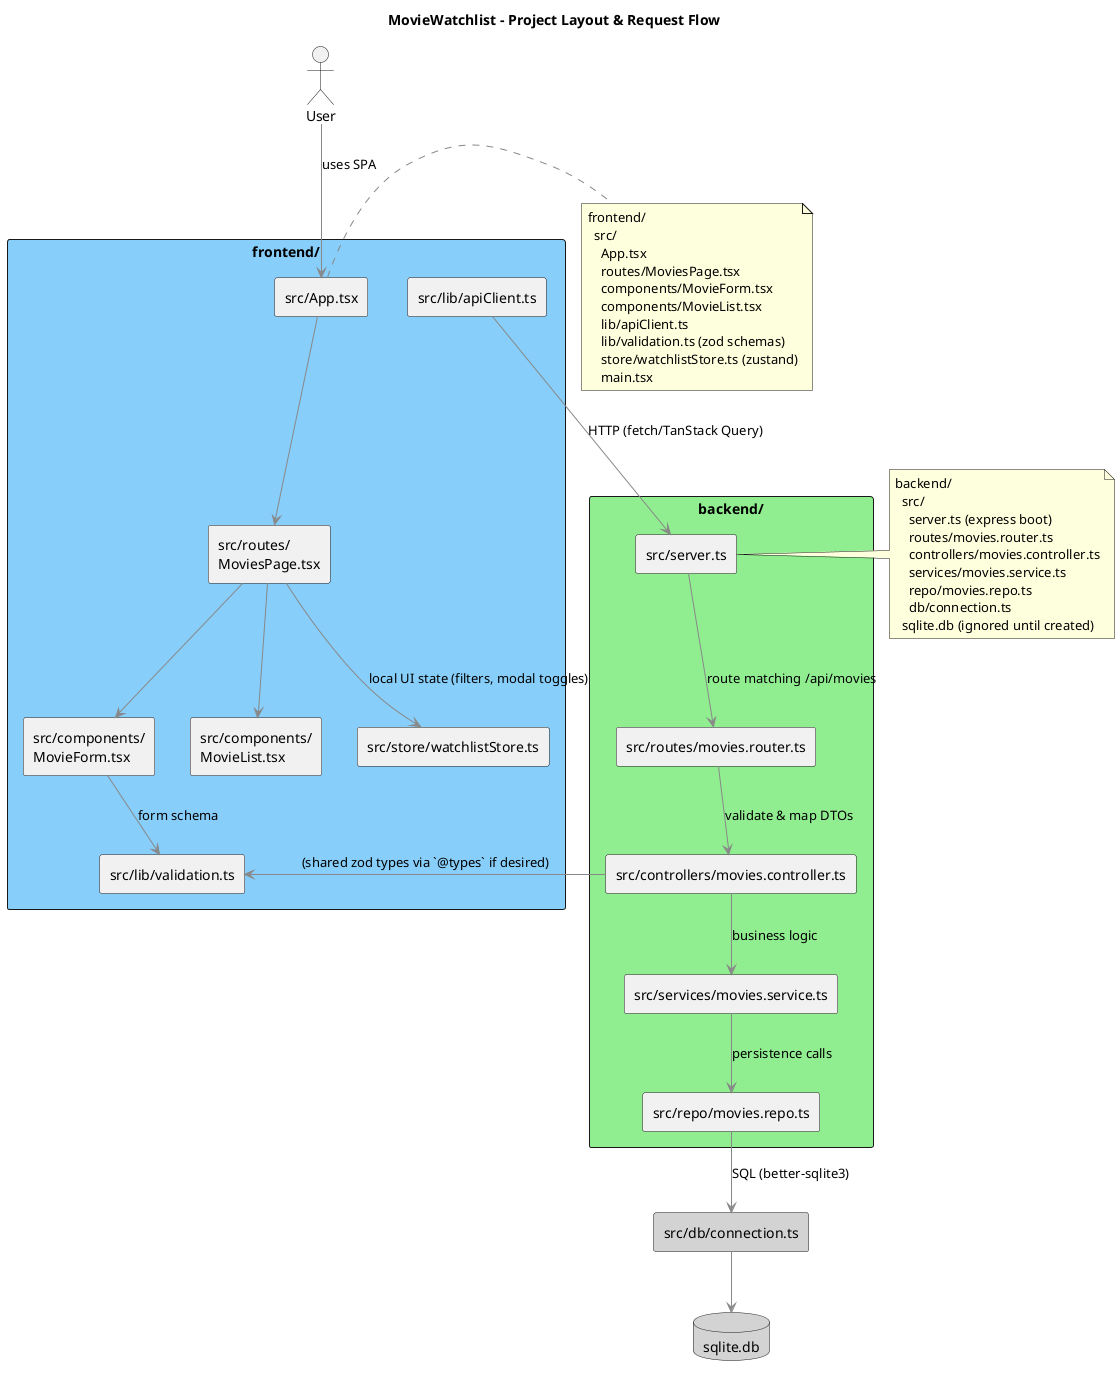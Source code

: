 @startuml
title MovieWatchlist - Project Layout & Request Flow

skinparam packageStyle rectangle
skinparam componentStyle rectangle
skinparam ArrowColor #888

actor User

package "frontend/" #LightSkyBlue {
  component "src/App.tsx" as FE_App
  component "src/routes/\nMoviesPage.tsx" as FE_Page
  component "src/components/\nMovieForm.tsx" as FE_Form
  component "src/components/\nMovieList.tsx" as FE_List
  component "src/lib/apiClient.ts" as FE_Api
  component "src/lib/validation.ts" as FE_Zod
  component "src/store/watchlistStore.ts" as FE_Store
}

package "backend/" #LightGreen {
  component "src/server.ts" as BE_Server
  component "src/routes/movies.router.ts" as BE_Router
  component "src/controllers/movies.controller.ts" as BE_Ctrl
  component "src/services/movies.service.ts" as BE_Svc
  component "src/repo/movies.repo.ts" as BE_Repo
}

database "sqlite.db" as DB #LightGray
component "src/db/connection.ts" as BE_DBConn #LightGray

' ---- High-level flow ----
User --> FE_App : uses SPA
FE_App --> FE_Page
FE_Page --> FE_Form
FE_Page --> FE_List

' API calls from the frontend
FE_Api -down-> BE_Server : HTTP (fetch/TanStack Query)
BE_Server --> BE_Router : route matching /api/movies
BE_Router --> BE_Ctrl : validate & map DTOs
BE_Ctrl --> BE_Svc : business logic
BE_Svc --> BE_Repo : persistence calls
BE_Repo --> BE_DBConn : SQL (better-sqlite3)
BE_DBConn --> DB

' Validation on both sides
FE_Form --> FE_Zod : form schema
BE_Ctrl --> FE_Zod : (shared zod types via `@types` if desired)

' Optional client state helpers
FE_Page --> FE_Store : local UI state (filters, modal toggles)

' ---- Files / directories (as notes) ----
note right of FE_App
frontend/
  src/
    App.tsx
    routes/MoviesPage.tsx
    components/MovieForm.tsx
    components/MovieList.tsx
    lib/apiClient.ts
    lib/validation.ts (zod schemas)
    store/watchlistStore.ts (zustand)
    main.tsx
end note

note right of BE_Server
backend/
  src/
    server.ts (express boot)
    routes/movies.router.ts
    controllers/movies.controller.ts
    services/movies.service.ts
    repo/movies.repo.ts
    db/connection.ts
  sqlite.db (ignored until created)
end note

@enduml